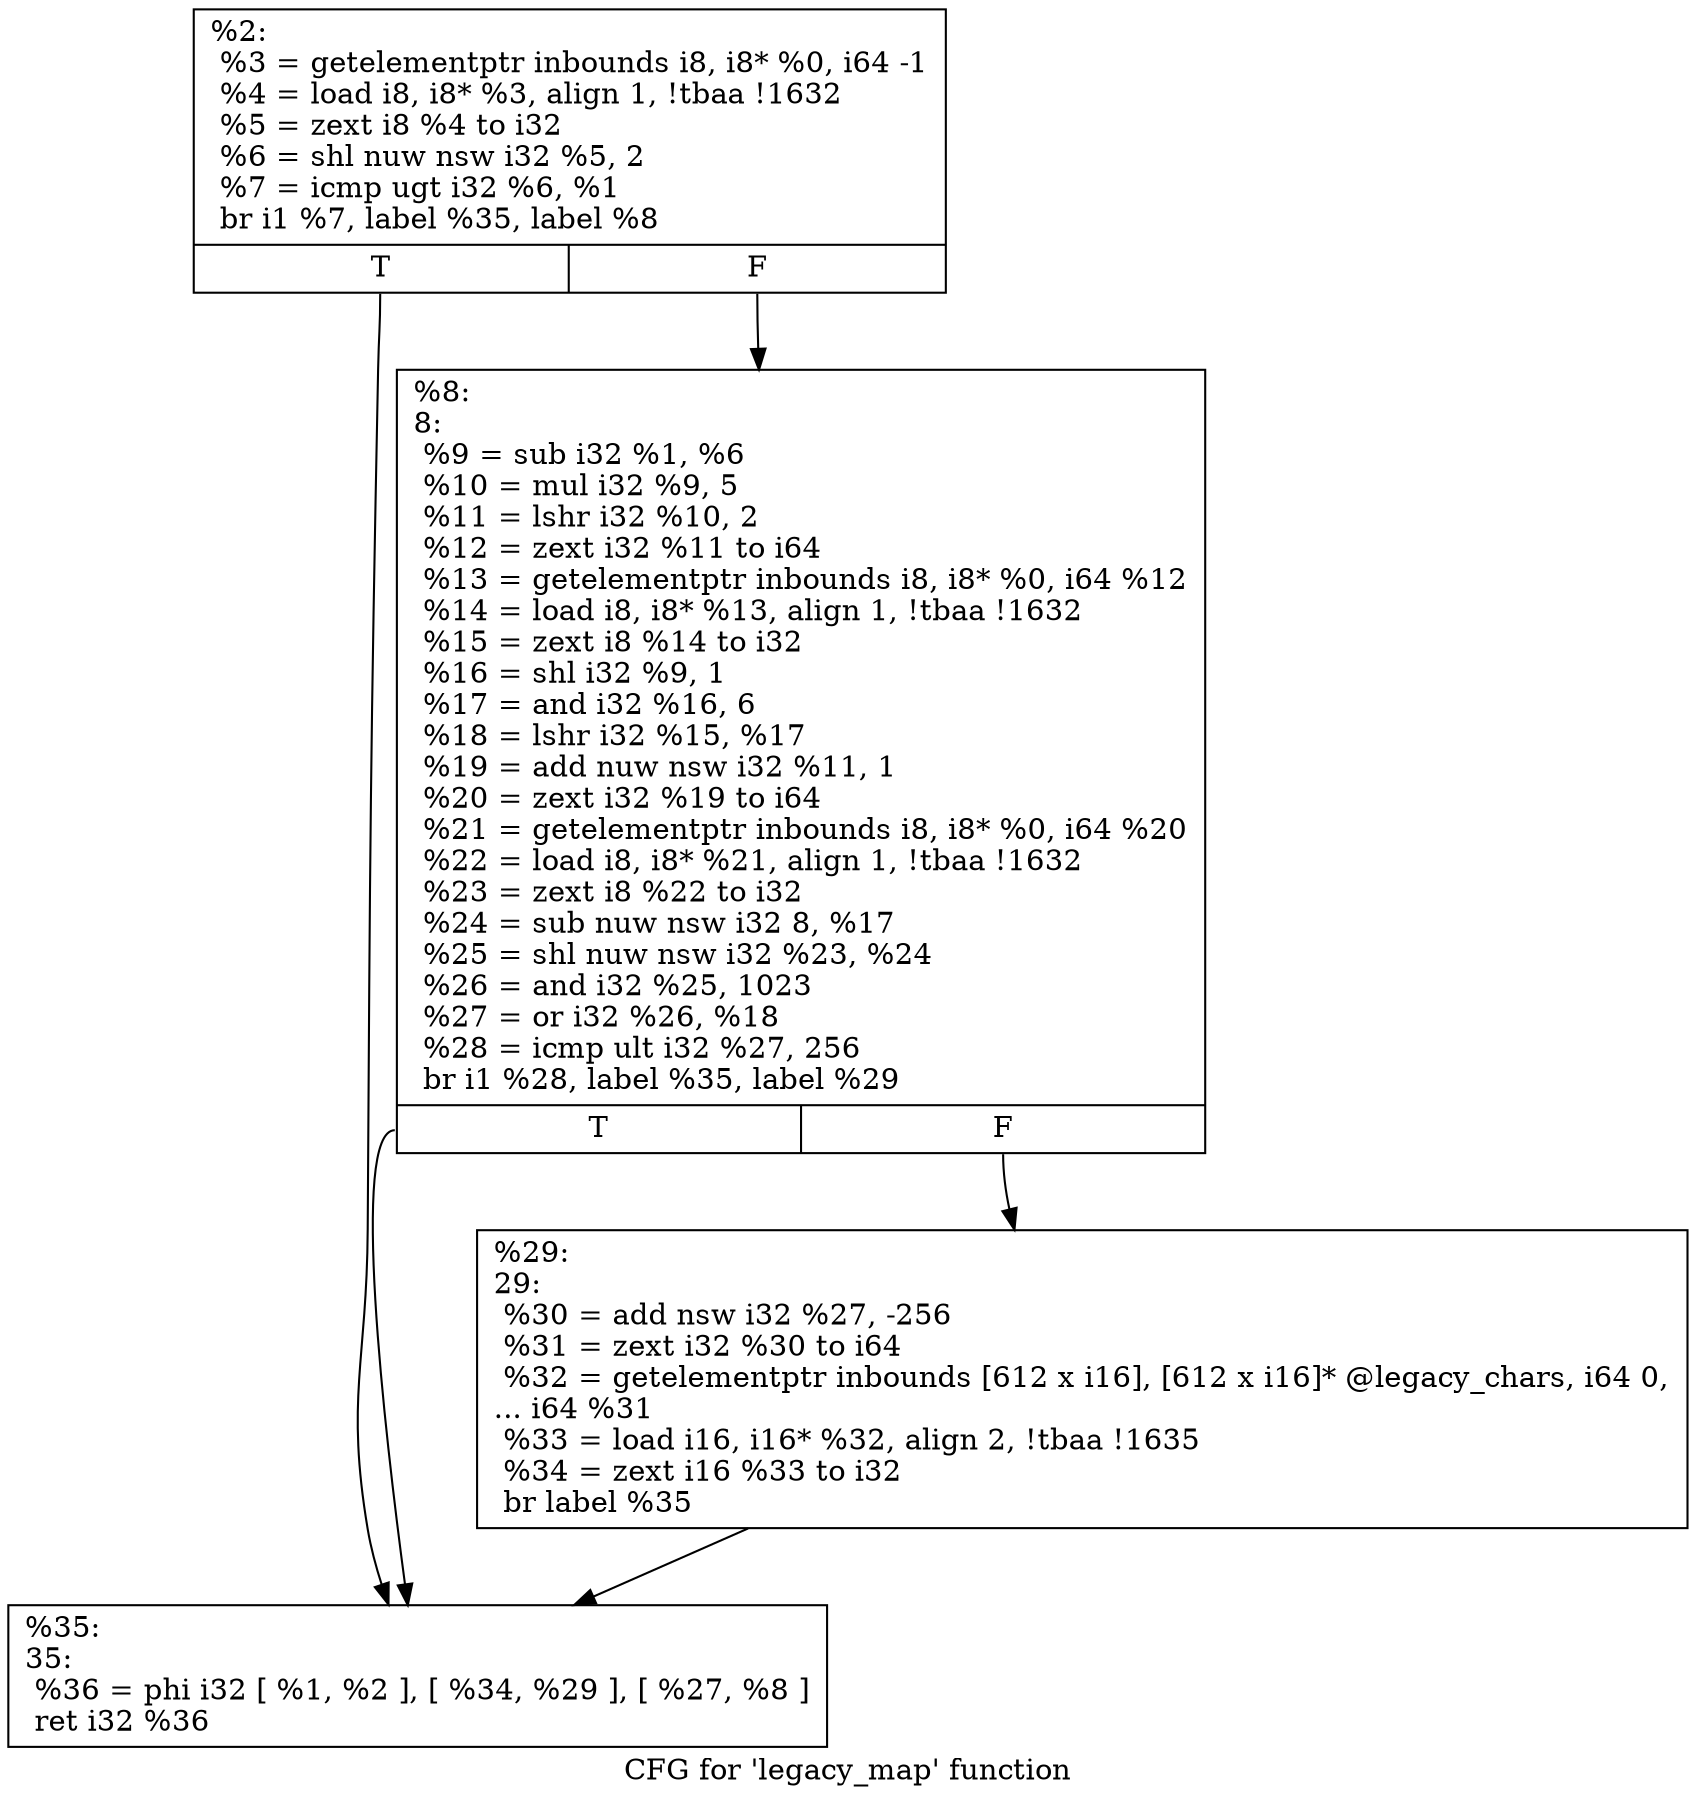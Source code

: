 digraph "CFG for 'legacy_map' function" {
	label="CFG for 'legacy_map' function";

	Node0x1c46530 [shape=record,label="{%2:\l  %3 = getelementptr inbounds i8, i8* %0, i64 -1\l  %4 = load i8, i8* %3, align 1, !tbaa !1632\l  %5 = zext i8 %4 to i32\l  %6 = shl nuw nsw i32 %5, 2\l  %7 = icmp ugt i32 %6, %1\l  br i1 %7, label %35, label %8\l|{<s0>T|<s1>F}}"];
	Node0x1c46530:s0 -> Node0x1ef8db0;
	Node0x1c46530:s1 -> Node0x1ef8d10;
	Node0x1ef8d10 [shape=record,label="{%8:\l8:                                                \l  %9 = sub i32 %1, %6\l  %10 = mul i32 %9, 5\l  %11 = lshr i32 %10, 2\l  %12 = zext i32 %11 to i64\l  %13 = getelementptr inbounds i8, i8* %0, i64 %12\l  %14 = load i8, i8* %13, align 1, !tbaa !1632\l  %15 = zext i8 %14 to i32\l  %16 = shl i32 %9, 1\l  %17 = and i32 %16, 6\l  %18 = lshr i32 %15, %17\l  %19 = add nuw nsw i32 %11, 1\l  %20 = zext i32 %19 to i64\l  %21 = getelementptr inbounds i8, i8* %0, i64 %20\l  %22 = load i8, i8* %21, align 1, !tbaa !1632\l  %23 = zext i8 %22 to i32\l  %24 = sub nuw nsw i32 8, %17\l  %25 = shl nuw nsw i32 %23, %24\l  %26 = and i32 %25, 1023\l  %27 = or i32 %26, %18\l  %28 = icmp ult i32 %27, 256\l  br i1 %28, label %35, label %29\l|{<s0>T|<s1>F}}"];
	Node0x1ef8d10:s0 -> Node0x1ef8db0;
	Node0x1ef8d10:s1 -> Node0x1ef8d60;
	Node0x1ef8d60 [shape=record,label="{%29:\l29:                                               \l  %30 = add nsw i32 %27, -256\l  %31 = zext i32 %30 to i64\l  %32 = getelementptr inbounds [612 x i16], [612 x i16]* @legacy_chars, i64 0,\l... i64 %31\l  %33 = load i16, i16* %32, align 2, !tbaa !1635\l  %34 = zext i16 %33 to i32\l  br label %35\l}"];
	Node0x1ef8d60 -> Node0x1ef8db0;
	Node0x1ef8db0 [shape=record,label="{%35:\l35:                                               \l  %36 = phi i32 [ %1, %2 ], [ %34, %29 ], [ %27, %8 ]\l  ret i32 %36\l}"];
}

